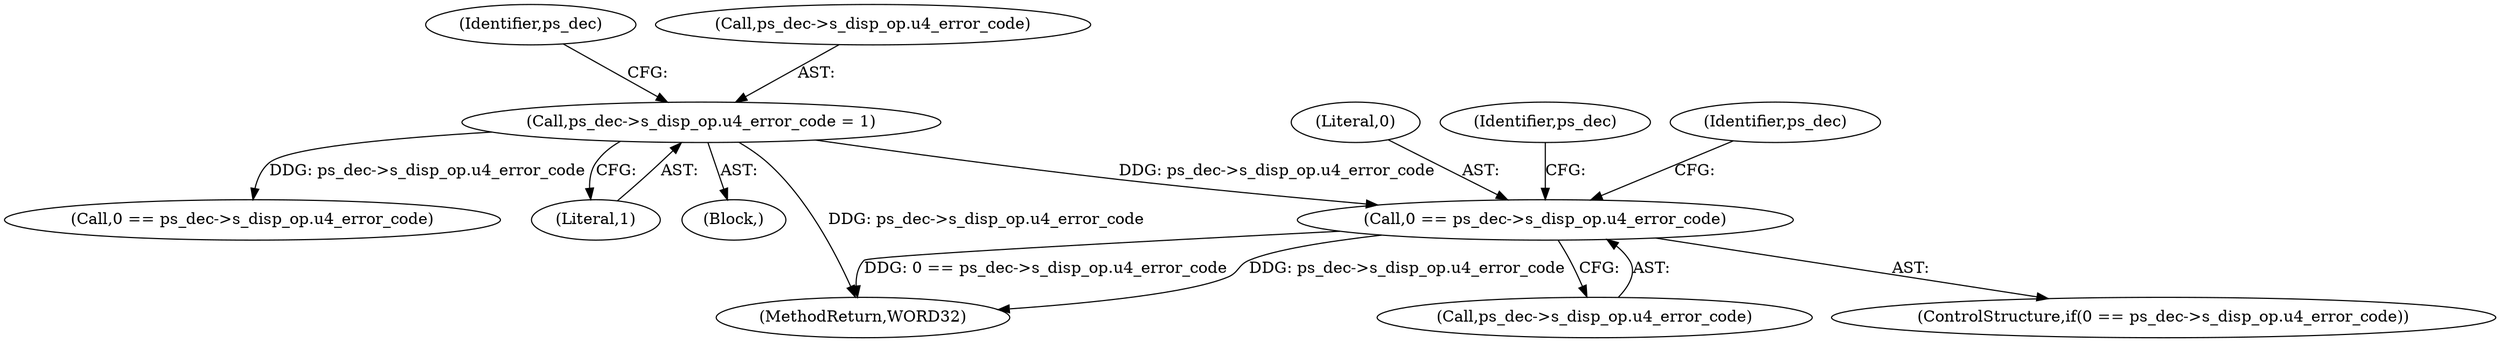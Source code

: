 digraph "0_Android_494561291a503840f385fbcd11d9bc5f4dc502b8@pointer" {
"1002028" [label="(Call,0 == ps_dec->s_disp_op.u4_error_code)"];
"1000352" [label="(Call,ps_dec->s_disp_op.u4_error_code = 1)"];
"1000361" [label="(Identifier,ps_dec)"];
"1002029" [label="(Literal,0)"];
"1002027" [label="(ControlStructure,if(0 == ps_dec->s_disp_op.u4_error_code))"];
"1000156" [label="(Block,)"];
"1002047" [label="(Identifier,ps_dec)"];
"1002038" [label="(Identifier,ps_dec)"];
"1002028" [label="(Call,0 == ps_dec->s_disp_op.u4_error_code)"];
"1002226" [label="(MethodReturn,WORD32)"];
"1000723" [label="(Call,0 == ps_dec->s_disp_op.u4_error_code)"];
"1000358" [label="(Literal,1)"];
"1000353" [label="(Call,ps_dec->s_disp_op.u4_error_code)"];
"1000352" [label="(Call,ps_dec->s_disp_op.u4_error_code = 1)"];
"1002030" [label="(Call,ps_dec->s_disp_op.u4_error_code)"];
"1002028" -> "1002027"  [label="AST: "];
"1002028" -> "1002030"  [label="CFG: "];
"1002029" -> "1002028"  [label="AST: "];
"1002030" -> "1002028"  [label="AST: "];
"1002038" -> "1002028"  [label="CFG: "];
"1002047" -> "1002028"  [label="CFG: "];
"1002028" -> "1002226"  [label="DDG: 0 == ps_dec->s_disp_op.u4_error_code"];
"1002028" -> "1002226"  [label="DDG: ps_dec->s_disp_op.u4_error_code"];
"1000352" -> "1002028"  [label="DDG: ps_dec->s_disp_op.u4_error_code"];
"1000352" -> "1000156"  [label="AST: "];
"1000352" -> "1000358"  [label="CFG: "];
"1000353" -> "1000352"  [label="AST: "];
"1000358" -> "1000352"  [label="AST: "];
"1000361" -> "1000352"  [label="CFG: "];
"1000352" -> "1002226"  [label="DDG: ps_dec->s_disp_op.u4_error_code"];
"1000352" -> "1000723"  [label="DDG: ps_dec->s_disp_op.u4_error_code"];
}
